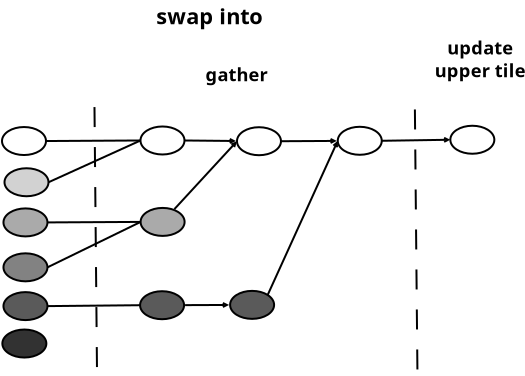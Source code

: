 <?xml version="1.0" encoding="UTF-8"?>
<dia:diagram xmlns:dia="http://www.lysator.liu.se/~alla/dia/">
  <dia:layer name="Arrière-plan" visible="true" active="true">
    <dia:object type="Standard - Ellipse" version="0" id="O0">
      <dia:attribute name="obj_pos">
        <dia:point val="30.701,9.927"/>
      </dia:attribute>
      <dia:attribute name="obj_bb">
        <dia:rectangle val="30.651,9.877;32.95,11.377"/>
      </dia:attribute>
      <dia:attribute name="elem_corner">
        <dia:point val="30.701,9.927"/>
      </dia:attribute>
      <dia:attribute name="elem_width">
        <dia:real val="2.2"/>
      </dia:attribute>
      <dia:attribute name="elem_height">
        <dia:real val="1.4"/>
      </dia:attribute>
      <dia:attribute name="border_width">
        <dia:real val="0.1"/>
      </dia:attribute>
    </dia:object>
    <dia:object type="Standard - Ellipse" version="0" id="O1">
      <dia:attribute name="obj_pos">
        <dia:point val="30.707,13.998"/>
      </dia:attribute>
      <dia:attribute name="obj_bb">
        <dia:rectangle val="30.657,13.948;32.957,15.448"/>
      </dia:attribute>
      <dia:attribute name="elem_corner">
        <dia:point val="30.707,13.998"/>
      </dia:attribute>
      <dia:attribute name="elem_width">
        <dia:real val="2.2"/>
      </dia:attribute>
      <dia:attribute name="elem_height">
        <dia:real val="1.4"/>
      </dia:attribute>
      <dia:attribute name="border_width">
        <dia:real val="0.1"/>
      </dia:attribute>
      <dia:attribute name="inner_color">
        <dia:color val="#aaaaaa"/>
      </dia:attribute>
    </dia:object>
    <dia:object type="Standard - Ellipse" version="0" id="O2">
      <dia:attribute name="obj_pos">
        <dia:point val="30.681,18.163"/>
      </dia:attribute>
      <dia:attribute name="obj_bb">
        <dia:rectangle val="30.631,18.113;32.931,19.613"/>
      </dia:attribute>
      <dia:attribute name="elem_corner">
        <dia:point val="30.681,18.163"/>
      </dia:attribute>
      <dia:attribute name="elem_width">
        <dia:real val="2.2"/>
      </dia:attribute>
      <dia:attribute name="elem_height">
        <dia:real val="1.4"/>
      </dia:attribute>
      <dia:attribute name="border_width">
        <dia:real val="0.1"/>
      </dia:attribute>
      <dia:attribute name="inner_color">
        <dia:color val="#5a5a5a"/>
      </dia:attribute>
    </dia:object>
    <dia:object type="Standard - Ellipse" version="0" id="O3">
      <dia:attribute name="obj_pos">
        <dia:point val="35.526,9.963"/>
      </dia:attribute>
      <dia:attribute name="obj_bb">
        <dia:rectangle val="35.476,9.913;37.776,11.413"/>
      </dia:attribute>
      <dia:attribute name="elem_corner">
        <dia:point val="35.526,9.963"/>
      </dia:attribute>
      <dia:attribute name="elem_width">
        <dia:real val="2.2"/>
      </dia:attribute>
      <dia:attribute name="elem_height">
        <dia:real val="1.4"/>
      </dia:attribute>
      <dia:attribute name="border_width">
        <dia:real val="0.1"/>
      </dia:attribute>
    </dia:object>
    <dia:object type="Standard - Ellipse" version="0" id="O4">
      <dia:attribute name="obj_pos">
        <dia:point val="35.182,18.146"/>
      </dia:attribute>
      <dia:attribute name="obj_bb">
        <dia:rectangle val="35.132,18.096;37.432,19.596"/>
      </dia:attribute>
      <dia:attribute name="elem_corner">
        <dia:point val="35.182,18.146"/>
      </dia:attribute>
      <dia:attribute name="elem_width">
        <dia:real val="2.2"/>
      </dia:attribute>
      <dia:attribute name="elem_height">
        <dia:real val="1.4"/>
      </dia:attribute>
      <dia:attribute name="border_width">
        <dia:real val="0.1"/>
      </dia:attribute>
      <dia:attribute name="inner_color">
        <dia:color val="#5a5a5a"/>
      </dia:attribute>
    </dia:object>
    <dia:object type="Standard - Line" version="0" id="O5">
      <dia:attribute name="obj_pos">
        <dia:point val="32.901,10.627"/>
      </dia:attribute>
      <dia:attribute name="obj_bb">
        <dia:rectangle val="32.85,10.469;35.587,10.831"/>
      </dia:attribute>
      <dia:attribute name="conn_endpoints">
        <dia:point val="32.901,10.627"/>
        <dia:point val="35.476,10.652"/>
      </dia:attribute>
      <dia:attribute name="numcp">
        <dia:int val="1"/>
      </dia:attribute>
      <dia:attribute name="end_arrow">
        <dia:enum val="1"/>
      </dia:attribute>
      <dia:attribute name="end_arrow_length">
        <dia:real val="0.2"/>
      </dia:attribute>
      <dia:attribute name="end_arrow_width">
        <dia:real val="0.2"/>
      </dia:attribute>
      <dia:connections>
        <dia:connection handle="0" to="O0" connection="4"/>
        <dia:connection handle="1" to="O3" connection="8"/>
      </dia:connections>
    </dia:object>
    <dia:object type="Standard - Line" version="0" id="O6">
      <dia:attribute name="obj_pos">
        <dia:point val="32.397,14.057"/>
      </dia:attribute>
      <dia:attribute name="obj_bb">
        <dia:rectangle val="32.327,10.581;35.602,14.128"/>
      </dia:attribute>
      <dia:attribute name="conn_endpoints">
        <dia:point val="32.397,14.057"/>
        <dia:point val="35.526,10.663"/>
      </dia:attribute>
      <dia:attribute name="numcp">
        <dia:int val="1"/>
      </dia:attribute>
      <dia:attribute name="end_arrow">
        <dia:enum val="1"/>
      </dia:attribute>
      <dia:attribute name="end_arrow_length">
        <dia:real val="0.2"/>
      </dia:attribute>
      <dia:attribute name="end_arrow_width">
        <dia:real val="0.2"/>
      </dia:attribute>
      <dia:connections>
        <dia:connection handle="0" to="O1" connection="8"/>
        <dia:connection handle="1" to="O3" connection="3"/>
      </dia:connections>
    </dia:object>
    <dia:object type="Standard - Line" version="0" id="O7">
      <dia:attribute name="obj_pos">
        <dia:point val="32.931,18.859"/>
      </dia:attribute>
      <dia:attribute name="obj_bb">
        <dia:rectangle val="32.881,18.671;35.244,19.032"/>
      </dia:attribute>
      <dia:attribute name="conn_endpoints">
        <dia:point val="32.931,18.859"/>
        <dia:point val="35.132,18.851"/>
      </dia:attribute>
      <dia:attribute name="numcp">
        <dia:int val="1"/>
      </dia:attribute>
      <dia:attribute name="end_arrow">
        <dia:enum val="1"/>
      </dia:attribute>
      <dia:attribute name="end_arrow_length">
        <dia:real val="0.2"/>
      </dia:attribute>
      <dia:attribute name="end_arrow_width">
        <dia:real val="0.2"/>
      </dia:attribute>
      <dia:connections>
        <dia:connection handle="0" to="O2" connection="8"/>
        <dia:connection handle="1" to="O4" connection="8"/>
      </dia:connections>
    </dia:object>
    <dia:object type="Standard - Ellipse" version="0" id="O8">
      <dia:attribute name="obj_pos">
        <dia:point val="40.565,9.942"/>
      </dia:attribute>
      <dia:attribute name="obj_bb">
        <dia:rectangle val="40.515,9.892;42.815,11.392"/>
      </dia:attribute>
      <dia:attribute name="elem_corner">
        <dia:point val="40.565,9.942"/>
      </dia:attribute>
      <dia:attribute name="elem_width">
        <dia:real val="2.2"/>
      </dia:attribute>
      <dia:attribute name="elem_height">
        <dia:real val="1.4"/>
      </dia:attribute>
      <dia:attribute name="border_width">
        <dia:real val="0.1"/>
      </dia:attribute>
    </dia:object>
    <dia:object type="Standard - Line" version="0" id="O9">
      <dia:attribute name="obj_pos">
        <dia:point val="37.726,10.663"/>
      </dia:attribute>
      <dia:attribute name="obj_bb">
        <dia:rectangle val="37.675,10.469;40.629,10.83"/>
      </dia:attribute>
      <dia:attribute name="conn_endpoints">
        <dia:point val="37.726,10.663"/>
        <dia:point val="40.517,10.648"/>
      </dia:attribute>
      <dia:attribute name="numcp">
        <dia:int val="1"/>
      </dia:attribute>
      <dia:attribute name="end_arrow">
        <dia:enum val="1"/>
      </dia:attribute>
      <dia:attribute name="end_arrow_length">
        <dia:real val="0.2"/>
      </dia:attribute>
      <dia:attribute name="end_arrow_width">
        <dia:real val="0.2"/>
      </dia:attribute>
      <dia:connections>
        <dia:connection handle="0" to="O3" connection="4"/>
        <dia:connection handle="1" to="O8" connection="8"/>
      </dia:connections>
    </dia:object>
    <dia:object type="Standard - Line" version="0" id="O10">
      <dia:attribute name="obj_pos">
        <dia:point val="37.06,18.352"/>
      </dia:attribute>
      <dia:attribute name="obj_bb">
        <dia:rectangle val="36.993,10.54;40.64,18.418"/>
      </dia:attribute>
      <dia:attribute name="conn_endpoints">
        <dia:point val="37.06,18.352"/>
        <dia:point val="40.565,10.642"/>
      </dia:attribute>
      <dia:attribute name="numcp">
        <dia:int val="1"/>
      </dia:attribute>
      <dia:attribute name="end_arrow">
        <dia:enum val="1"/>
      </dia:attribute>
      <dia:attribute name="end_arrow_length">
        <dia:real val="0.2"/>
      </dia:attribute>
      <dia:attribute name="end_arrow_width">
        <dia:real val="0.2"/>
      </dia:attribute>
      <dia:connections>
        <dia:connection handle="0" to="O4" connection="2"/>
        <dia:connection handle="1" to="O8" connection="3"/>
      </dia:connections>
    </dia:object>
    <dia:object type="Standard - Text" version="1" id="O11">
      <dia:attribute name="obj_pos">
        <dia:point val="35.488,7.665"/>
      </dia:attribute>
      <dia:attribute name="obj_bb">
        <dia:rectangle val="33.779,6.817;37.196,7.88"/>
      </dia:attribute>
      <dia:attribute name="text">
        <dia:composite type="text">
          <dia:attribute name="string">
            <dia:string>#gather#</dia:string>
          </dia:attribute>
          <dia:attribute name="font">
            <dia:font family="sans" style="80" name="Helvetica-Bold"/>
          </dia:attribute>
          <dia:attribute name="height">
            <dia:real val="1.139"/>
          </dia:attribute>
          <dia:attribute name="pos">
            <dia:point val="35.488,7.665"/>
          </dia:attribute>
          <dia:attribute name="color">
            <dia:color val="#000000"/>
          </dia:attribute>
          <dia:attribute name="alignment">
            <dia:enum val="1"/>
          </dia:attribute>
        </dia:composite>
      </dia:attribute>
      <dia:attribute name="valign">
        <dia:enum val="3"/>
      </dia:attribute>
    </dia:object>
    <dia:object type="Standard - Ellipse" version="0" id="O12">
      <dia:attribute name="obj_pos">
        <dia:point val="46.194,9.89"/>
      </dia:attribute>
      <dia:attribute name="obj_bb">
        <dia:rectangle val="46.144,9.84;48.444,11.34"/>
      </dia:attribute>
      <dia:attribute name="elem_corner">
        <dia:point val="46.194,9.89"/>
      </dia:attribute>
      <dia:attribute name="elem_width">
        <dia:real val="2.2"/>
      </dia:attribute>
      <dia:attribute name="elem_height">
        <dia:real val="1.4"/>
      </dia:attribute>
      <dia:attribute name="border_width">
        <dia:real val="0.1"/>
      </dia:attribute>
    </dia:object>
    <dia:object type="Standard - Line" version="0" id="O13">
      <dia:attribute name="obj_pos">
        <dia:point val="42.765,10.642"/>
      </dia:attribute>
      <dia:attribute name="obj_bb">
        <dia:rectangle val="42.715,10.413;46.306,10.775"/>
      </dia:attribute>
      <dia:attribute name="conn_endpoints">
        <dia:point val="42.765,10.642"/>
        <dia:point val="46.194,10.59"/>
      </dia:attribute>
      <dia:attribute name="numcp">
        <dia:int val="1"/>
      </dia:attribute>
      <dia:attribute name="end_arrow">
        <dia:enum val="1"/>
      </dia:attribute>
      <dia:attribute name="end_arrow_length">
        <dia:real val="0.2"/>
      </dia:attribute>
      <dia:attribute name="end_arrow_width">
        <dia:real val="0.2"/>
      </dia:attribute>
      <dia:connections>
        <dia:connection handle="0" to="O8" connection="4"/>
        <dia:connection handle="1" to="O12" connection="3"/>
      </dia:connections>
    </dia:object>
    <dia:object type="Standard - Line" version="0" id="O14">
      <dia:attribute name="obj_pos">
        <dia:point val="44.422,9.077"/>
      </dia:attribute>
      <dia:attribute name="obj_bb">
        <dia:rectangle val="44.372,9.027;44.6,22.401"/>
      </dia:attribute>
      <dia:attribute name="conn_endpoints">
        <dia:point val="44.422,9.077"/>
        <dia:point val="44.55,22.35"/>
      </dia:attribute>
      <dia:attribute name="numcp">
        <dia:int val="1"/>
      </dia:attribute>
      <dia:attribute name="line_style">
        <dia:enum val="1"/>
      </dia:attribute>
    </dia:object>
    <dia:object type="Standard - Text" version="1" id="O15">
      <dia:attribute name="obj_pos">
        <dia:point val="47.684,6.327"/>
      </dia:attribute>
      <dia:attribute name="obj_bb">
        <dia:rectangle val="45.176,5.48;50.191,7.681"/>
      </dia:attribute>
      <dia:attribute name="text">
        <dia:composite type="text">
          <dia:attribute name="string">
            <dia:string>#update
upper tile#</dia:string>
          </dia:attribute>
          <dia:attribute name="font">
            <dia:font family="sans" style="80" name="Helvetica-Bold"/>
          </dia:attribute>
          <dia:attribute name="height">
            <dia:real val="1.139"/>
          </dia:attribute>
          <dia:attribute name="pos">
            <dia:point val="47.684,6.327"/>
          </dia:attribute>
          <dia:attribute name="color">
            <dia:color val="#000000"/>
          </dia:attribute>
          <dia:attribute name="alignment">
            <dia:enum val="1"/>
          </dia:attribute>
        </dia:composite>
      </dia:attribute>
      <dia:attribute name="valign">
        <dia:enum val="3"/>
      </dia:attribute>
    </dia:object>
    <dia:object type="Standard - Ellipse" version="0" id="O16">
      <dia:attribute name="obj_pos">
        <dia:point val="23.777,9.954"/>
      </dia:attribute>
      <dia:attribute name="obj_bb">
        <dia:rectangle val="23.727,9.904;26.027,11.404"/>
      </dia:attribute>
      <dia:attribute name="elem_corner">
        <dia:point val="23.777,9.954"/>
      </dia:attribute>
      <dia:attribute name="elem_width">
        <dia:real val="2.2"/>
      </dia:attribute>
      <dia:attribute name="elem_height">
        <dia:real val="1.4"/>
      </dia:attribute>
      <dia:attribute name="border_width">
        <dia:real val="0.1"/>
      </dia:attribute>
    </dia:object>
    <dia:object type="Standard - Ellipse" version="0" id="O17">
      <dia:attribute name="obj_pos">
        <dia:point val="23.902,12.015"/>
      </dia:attribute>
      <dia:attribute name="obj_bb">
        <dia:rectangle val="23.852,11.965;26.152,13.465"/>
      </dia:attribute>
      <dia:attribute name="elem_corner">
        <dia:point val="23.902,12.015"/>
      </dia:attribute>
      <dia:attribute name="elem_width">
        <dia:real val="2.2"/>
      </dia:attribute>
      <dia:attribute name="elem_height">
        <dia:real val="1.4"/>
      </dia:attribute>
      <dia:attribute name="border_width">
        <dia:real val="0.1"/>
      </dia:attribute>
      <dia:attribute name="inner_color">
        <dia:color val="#d2d2d2"/>
      </dia:attribute>
    </dia:object>
    <dia:object type="Standard - Ellipse" version="0" id="O18">
      <dia:attribute name="obj_pos">
        <dia:point val="23.85,14.023"/>
      </dia:attribute>
      <dia:attribute name="obj_bb">
        <dia:rectangle val="23.8,13.973;26.1,15.473"/>
      </dia:attribute>
      <dia:attribute name="elem_corner">
        <dia:point val="23.85,14.023"/>
      </dia:attribute>
      <dia:attribute name="elem_width">
        <dia:real val="2.2"/>
      </dia:attribute>
      <dia:attribute name="elem_height">
        <dia:real val="1.4"/>
      </dia:attribute>
      <dia:attribute name="border_width">
        <dia:real val="0.1"/>
      </dia:attribute>
      <dia:attribute name="inner_color">
        <dia:color val="#aaaaaa"/>
      </dia:attribute>
    </dia:object>
    <dia:object type="Standard - Ellipse" version="0" id="O19">
      <dia:attribute name="obj_pos">
        <dia:point val="23.85,16.269"/>
      </dia:attribute>
      <dia:attribute name="obj_bb">
        <dia:rectangle val="23.8,16.219;26.1,17.719"/>
      </dia:attribute>
      <dia:attribute name="elem_corner">
        <dia:point val="23.85,16.269"/>
      </dia:attribute>
      <dia:attribute name="elem_width">
        <dia:real val="2.2"/>
      </dia:attribute>
      <dia:attribute name="elem_height">
        <dia:real val="1.4"/>
      </dia:attribute>
      <dia:attribute name="border_width">
        <dia:real val="0.1"/>
      </dia:attribute>
      <dia:attribute name="inner_color">
        <dia:color val="#828282"/>
      </dia:attribute>
    </dia:object>
    <dia:object type="Standard - Ellipse" version="0" id="O20">
      <dia:attribute name="obj_pos">
        <dia:point val="23.85,18.208"/>
      </dia:attribute>
      <dia:attribute name="obj_bb">
        <dia:rectangle val="23.8,18.158;26.1,19.658"/>
      </dia:attribute>
      <dia:attribute name="elem_corner">
        <dia:point val="23.85,18.208"/>
      </dia:attribute>
      <dia:attribute name="elem_width">
        <dia:real val="2.2"/>
      </dia:attribute>
      <dia:attribute name="elem_height">
        <dia:real val="1.4"/>
      </dia:attribute>
      <dia:attribute name="border_width">
        <dia:real val="0.1"/>
      </dia:attribute>
      <dia:attribute name="inner_color">
        <dia:color val="#5a5a5a"/>
      </dia:attribute>
    </dia:object>
    <dia:object type="Standard - Ellipse" version="0" id="O21">
      <dia:attribute name="obj_pos">
        <dia:point val="23.795,20.079"/>
      </dia:attribute>
      <dia:attribute name="obj_bb">
        <dia:rectangle val="23.745,20.029;26.045,21.529"/>
      </dia:attribute>
      <dia:attribute name="elem_corner">
        <dia:point val="23.795,20.079"/>
      </dia:attribute>
      <dia:attribute name="elem_width">
        <dia:real val="2.2"/>
      </dia:attribute>
      <dia:attribute name="elem_height">
        <dia:real val="1.4"/>
      </dia:attribute>
      <dia:attribute name="border_width">
        <dia:real val="0.1"/>
      </dia:attribute>
      <dia:attribute name="inner_color">
        <dia:color val="#323232"/>
      </dia:attribute>
    </dia:object>
    <dia:object type="Standard - Line" version="0" id="O22">
      <dia:attribute name="obj_pos">
        <dia:point val="26.05,18.908"/>
      </dia:attribute>
      <dia:attribute name="obj_bb">
        <dia:rectangle val="25.999,18.812;30.731,18.958"/>
      </dia:attribute>
      <dia:attribute name="conn_endpoints">
        <dia:point val="26.05,18.908"/>
        <dia:point val="30.681,18.863"/>
      </dia:attribute>
      <dia:attribute name="numcp">
        <dia:int val="1"/>
      </dia:attribute>
      <dia:connections>
        <dia:connection handle="0" to="O20" connection="4"/>
        <dia:connection handle="1" to="O2" connection="3"/>
      </dia:connections>
    </dia:object>
    <dia:object type="Standard - Line" version="0" id="O23">
      <dia:attribute name="obj_pos">
        <dia:point val="25.977,10.654"/>
      </dia:attribute>
      <dia:attribute name="obj_bb">
        <dia:rectangle val="25.927,10.577;30.751,10.705"/>
      </dia:attribute>
      <dia:attribute name="conn_endpoints">
        <dia:point val="25.977,10.654"/>
        <dia:point val="30.701,10.627"/>
      </dia:attribute>
      <dia:attribute name="numcp">
        <dia:int val="1"/>
      </dia:attribute>
      <dia:connections>
        <dia:connection handle="0" to="O16" connection="4"/>
        <dia:connection handle="1" to="O0" connection="3"/>
      </dia:connections>
    </dia:object>
    <dia:object type="Standard - Line" version="0" id="O24">
      <dia:attribute name="obj_pos">
        <dia:point val="26.102,12.715"/>
      </dia:attribute>
      <dia:attribute name="obj_bb">
        <dia:rectangle val="26.035,10.561;30.767,12.781"/>
      </dia:attribute>
      <dia:attribute name="conn_endpoints">
        <dia:point val="26.102,12.715"/>
        <dia:point val="30.701,10.627"/>
      </dia:attribute>
      <dia:attribute name="numcp">
        <dia:int val="1"/>
      </dia:attribute>
      <dia:connections>
        <dia:connection handle="0" to="O17" connection="4"/>
        <dia:connection handle="1" to="O0" connection="3"/>
      </dia:connections>
    </dia:object>
    <dia:object type="Standard - Line" version="0" id="O25">
      <dia:attribute name="obj_pos">
        <dia:point val="26.05,14.723"/>
      </dia:attribute>
      <dia:attribute name="obj_bb">
        <dia:rectangle val="25.999,14.647;30.757,14.773"/>
      </dia:attribute>
      <dia:attribute name="conn_endpoints">
        <dia:point val="26.05,14.723"/>
        <dia:point val="30.707,14.698"/>
      </dia:attribute>
      <dia:attribute name="numcp">
        <dia:int val="1"/>
      </dia:attribute>
      <dia:connections>
        <dia:connection handle="0" to="O18" connection="4"/>
        <dia:connection handle="1" to="O1" connection="3"/>
      </dia:connections>
    </dia:object>
    <dia:object type="Standard - Line" version="0" id="O26">
      <dia:attribute name="obj_pos">
        <dia:point val="26.05,16.969"/>
      </dia:attribute>
      <dia:attribute name="obj_bb">
        <dia:rectangle val="25.983,14.631;30.774,17.036"/>
      </dia:attribute>
      <dia:attribute name="conn_endpoints">
        <dia:point val="26.05,16.969"/>
        <dia:point val="30.707,14.698"/>
      </dia:attribute>
      <dia:attribute name="numcp">
        <dia:int val="1"/>
      </dia:attribute>
      <dia:connections>
        <dia:connection handle="0" to="O19" connection="4"/>
        <dia:connection handle="1" to="O1" connection="3"/>
      </dia:connections>
    </dia:object>
    <dia:object type="Standard - Text" version="1" id="O27">
      <dia:attribute name="obj_pos">
        <dia:point val="34.138,4.815"/>
      </dia:attribute>
      <dia:attribute name="obj_bb">
        <dia:rectangle val="31.164,3.805;37.111,5.072"/>
      </dia:attribute>
      <dia:attribute name="text">
        <dia:composite type="text">
          <dia:attribute name="string">
            <dia:string>#swap into#</dia:string>
          </dia:attribute>
          <dia:attribute name="font">
            <dia:font family="sans" style="80" name="Helvetica-Bold"/>
          </dia:attribute>
          <dia:attribute name="height">
            <dia:real val="1.357"/>
          </dia:attribute>
          <dia:attribute name="pos">
            <dia:point val="34.138,4.815"/>
          </dia:attribute>
          <dia:attribute name="color">
            <dia:color val="#000000"/>
          </dia:attribute>
          <dia:attribute name="alignment">
            <dia:enum val="1"/>
          </dia:attribute>
        </dia:composite>
      </dia:attribute>
      <dia:attribute name="valign">
        <dia:enum val="3"/>
      </dia:attribute>
    </dia:object>
    <dia:object type="Standard - Line" version="0" id="O28">
      <dia:attribute name="obj_pos">
        <dia:point val="28.401,8.955"/>
      </dia:attribute>
      <dia:attribute name="obj_bb">
        <dia:rectangle val="28.35,8.905;28.579,22.279"/>
      </dia:attribute>
      <dia:attribute name="conn_endpoints">
        <dia:point val="28.401,8.955"/>
        <dia:point val="28.528,22.228"/>
      </dia:attribute>
      <dia:attribute name="numcp">
        <dia:int val="1"/>
      </dia:attribute>
      <dia:attribute name="line_style">
        <dia:enum val="1"/>
      </dia:attribute>
    </dia:object>
  </dia:layer>
</dia:diagram>
